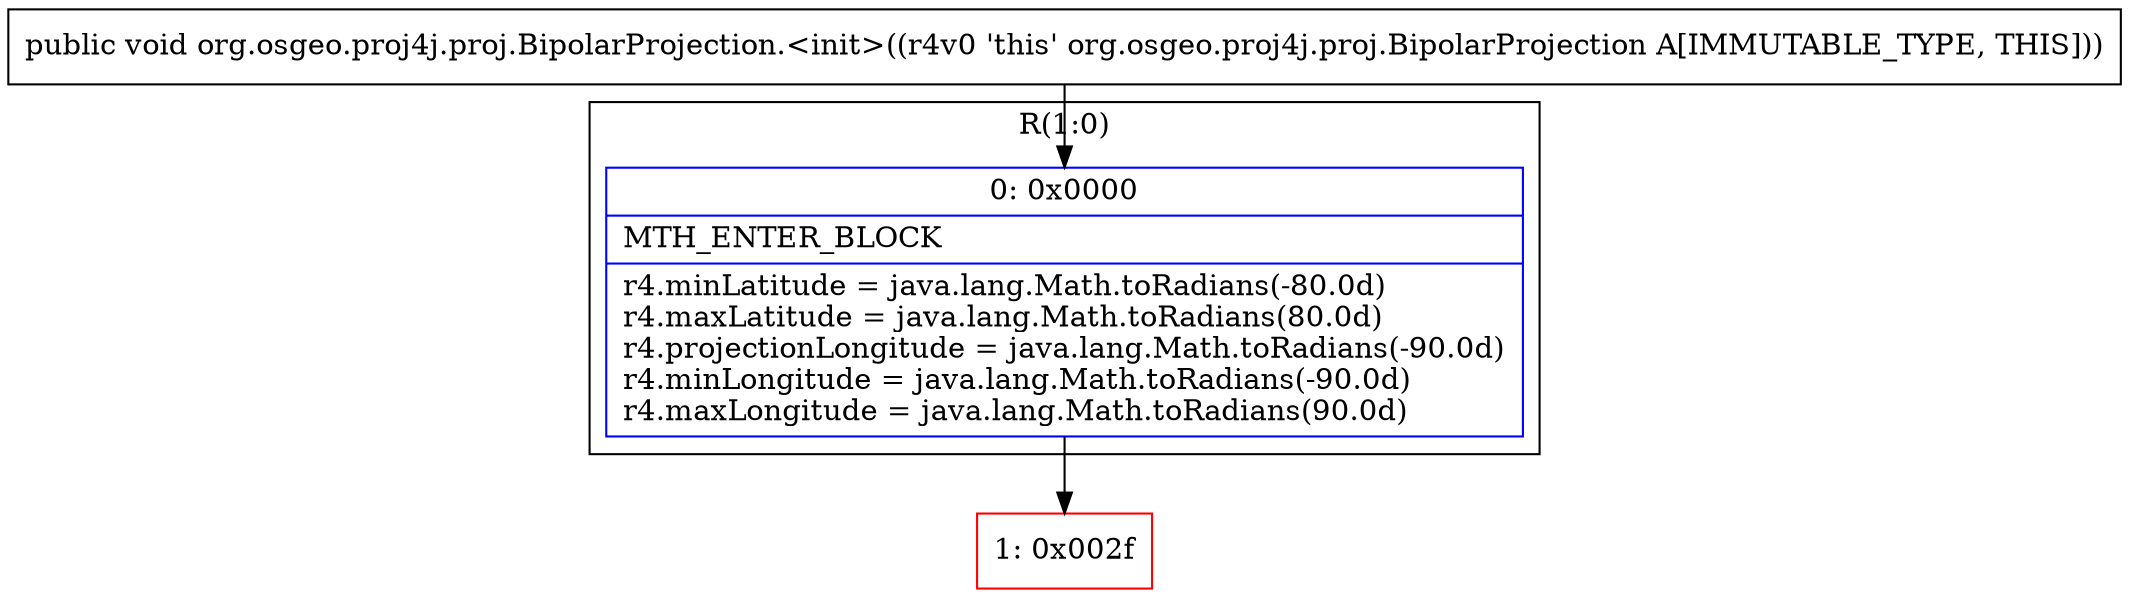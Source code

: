 digraph "CFG fororg.osgeo.proj4j.proj.BipolarProjection.\<init\>()V" {
subgraph cluster_Region_1002670605 {
label = "R(1:0)";
node [shape=record,color=blue];
Node_0 [shape=record,label="{0\:\ 0x0000|MTH_ENTER_BLOCK\l|r4.minLatitude = java.lang.Math.toRadians(\-80.0d)\lr4.maxLatitude = java.lang.Math.toRadians(80.0d)\lr4.projectionLongitude = java.lang.Math.toRadians(\-90.0d)\lr4.minLongitude = java.lang.Math.toRadians(\-90.0d)\lr4.maxLongitude = java.lang.Math.toRadians(90.0d)\l}"];
}
Node_1 [shape=record,color=red,label="{1\:\ 0x002f}"];
MethodNode[shape=record,label="{public void org.osgeo.proj4j.proj.BipolarProjection.\<init\>((r4v0 'this' org.osgeo.proj4j.proj.BipolarProjection A[IMMUTABLE_TYPE, THIS])) }"];
MethodNode -> Node_0;
Node_0 -> Node_1;
}

